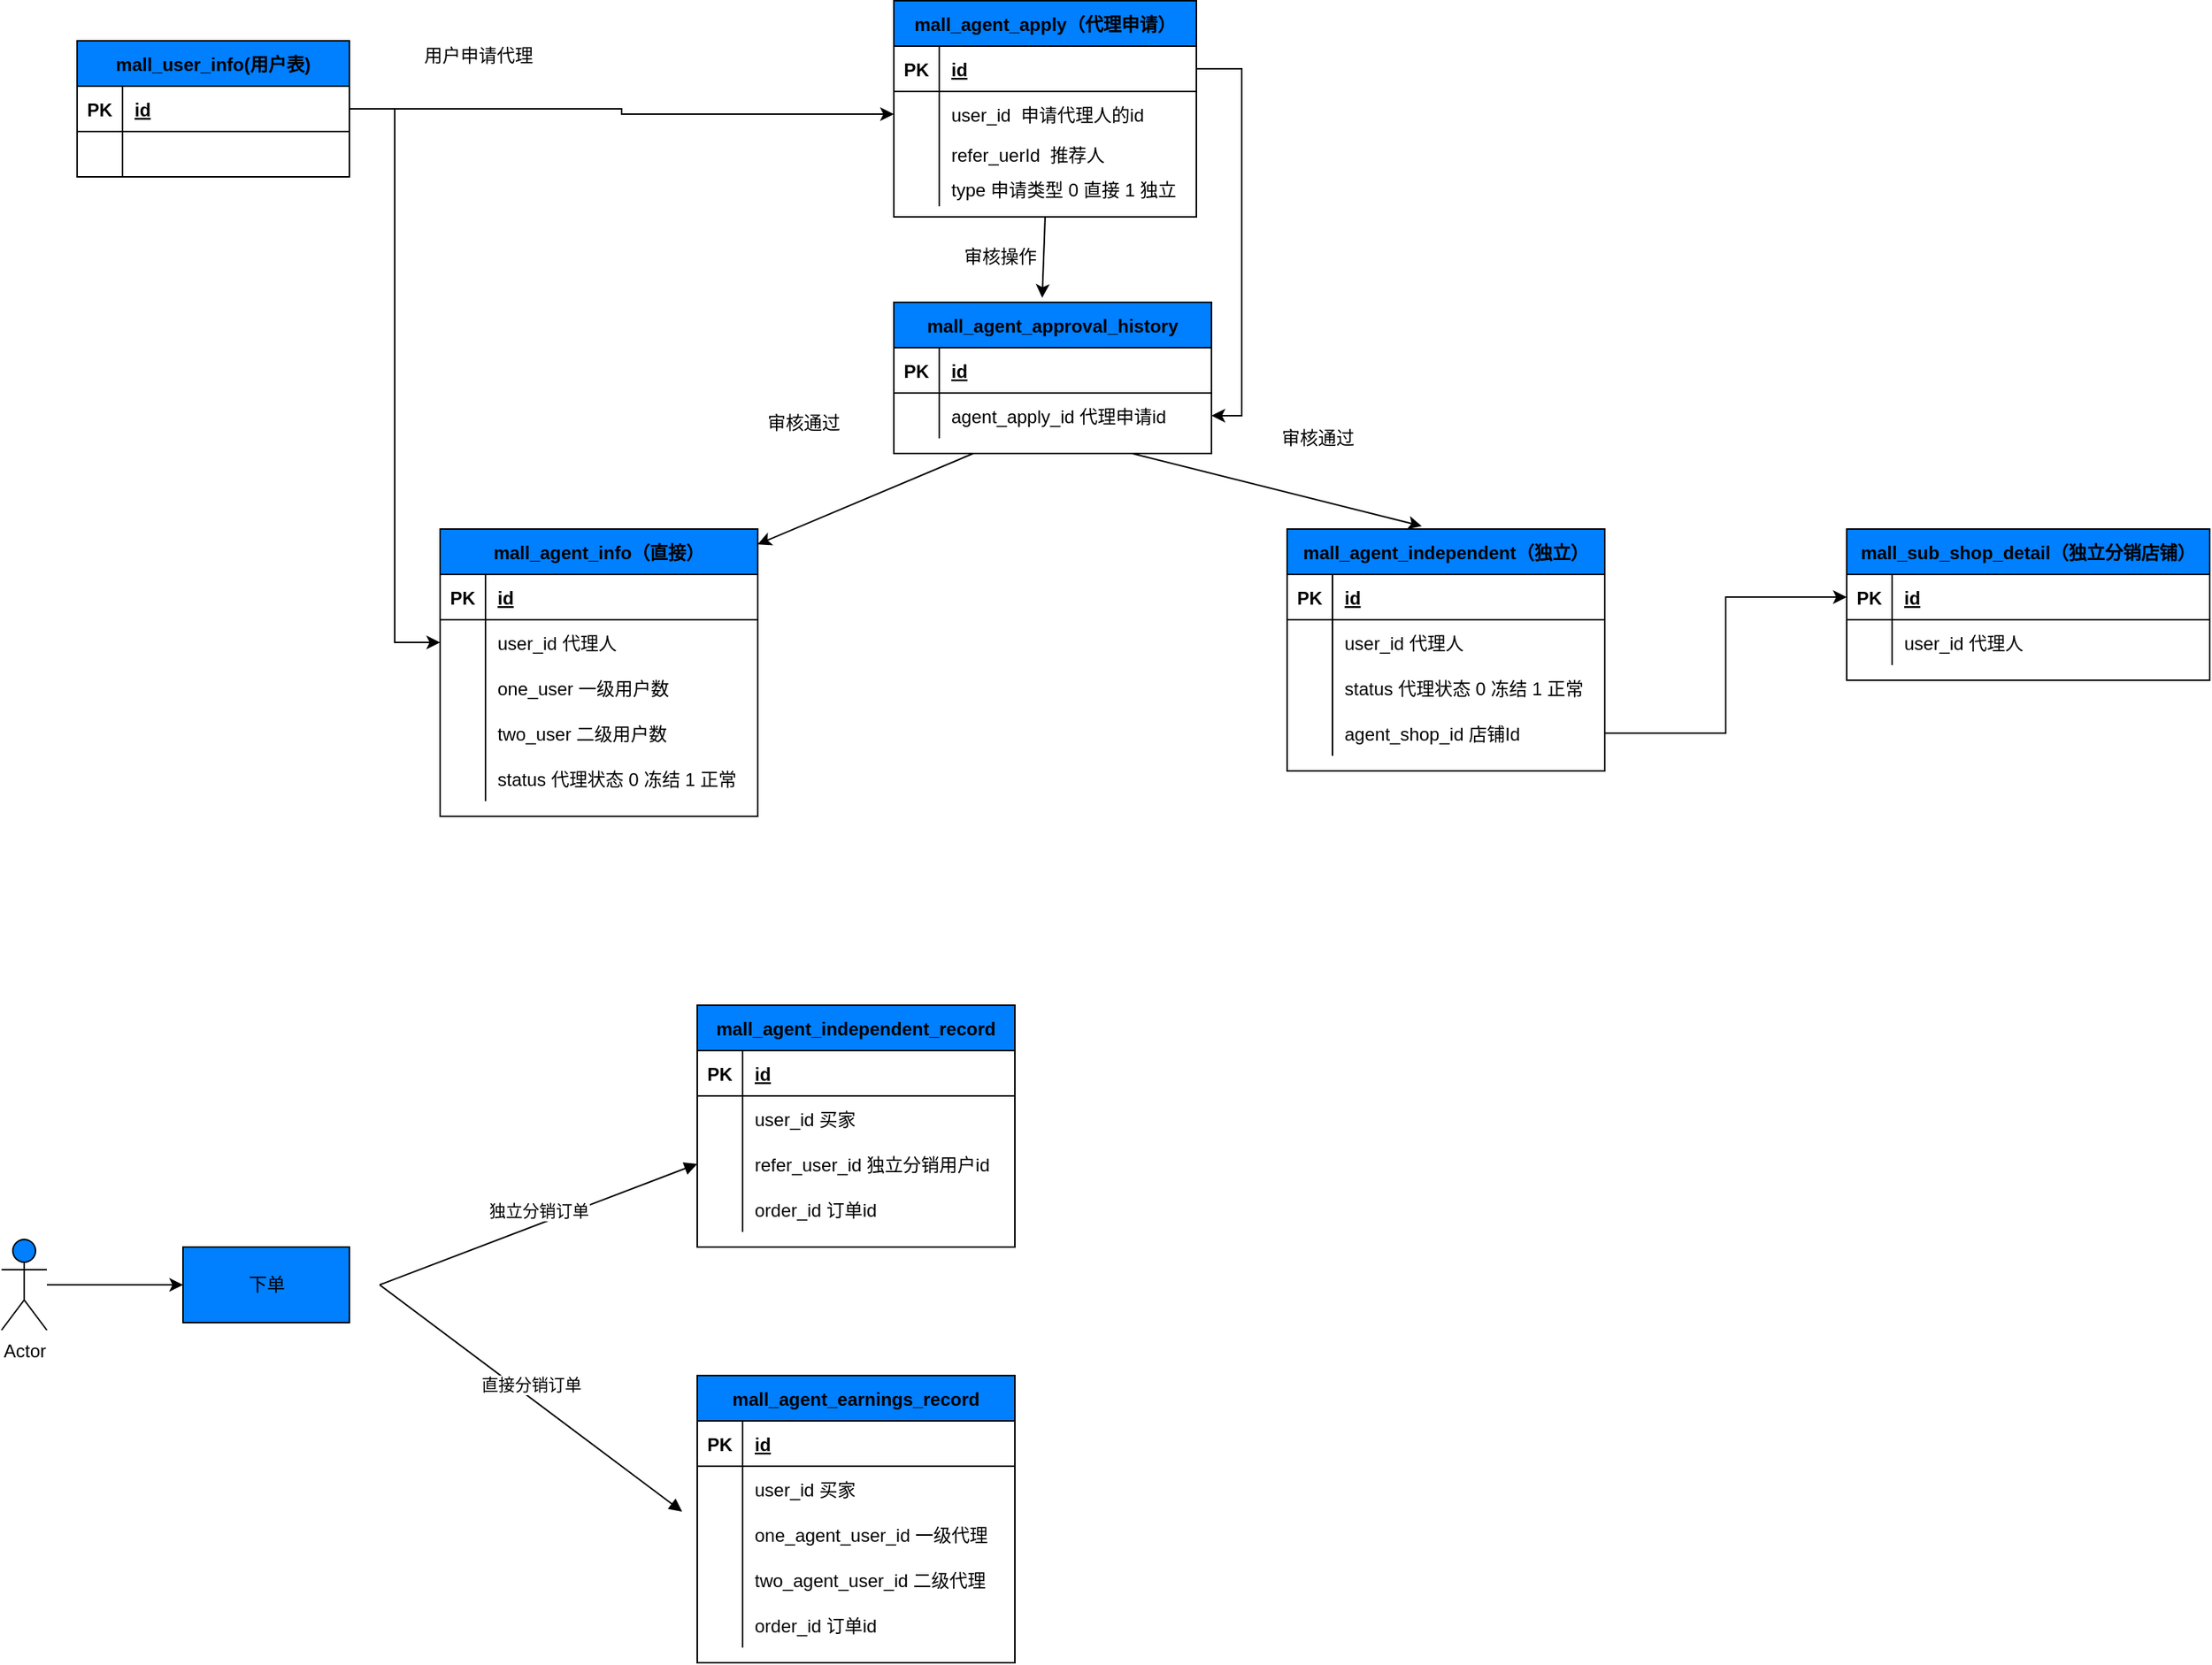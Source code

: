 <mxfile version="14.2.5" type="github">
  <diagram id="4r9hvT9p2KtW1Z8WkQpQ" name="Page-1">
    <mxGraphModel dx="867" dy="737" grid="1" gridSize="10" guides="1" tooltips="1" connect="1" arrows="1" fold="1" page="1" pageScale="1" pageWidth="827" pageHeight="1169" math="0" shadow="0">
      <root>
        <mxCell id="0" />
        <mxCell id="1" parent="0" />
        <mxCell id="OjrGZWiavvONDlh6qy8l-77" style="edgeStyle=orthogonalEdgeStyle;rounded=0;orthogonalLoop=1;jettySize=auto;html=1;" edge="1" parent="1" source="OjrGZWiavvONDlh6qy8l-2" target="OjrGZWiavvONDlh6qy8l-40">
          <mxGeometry relative="1" as="geometry" />
        </mxCell>
        <mxCell id="OjrGZWiavvONDlh6qy8l-2" value="mall_user_info(用户表)" style="shape=table;startSize=30;container=1;collapsible=1;childLayout=tableLayout;fixedRows=1;rowLines=0;fontStyle=1;align=center;resizeLast=1;fillColor=#007FFF;" vertex="1" parent="1">
          <mxGeometry x="100" y="77" width="180" height="90" as="geometry" />
        </mxCell>
        <mxCell id="OjrGZWiavvONDlh6qy8l-3" value="" style="shape=partialRectangle;collapsible=0;dropTarget=0;pointerEvents=0;fillColor=none;top=0;left=0;bottom=1;right=0;points=[[0,0.5],[1,0.5]];portConstraint=eastwest;" vertex="1" parent="OjrGZWiavvONDlh6qy8l-2">
          <mxGeometry y="30" width="180" height="30" as="geometry" />
        </mxCell>
        <mxCell id="OjrGZWiavvONDlh6qy8l-4" value="PK" style="shape=partialRectangle;connectable=0;fillColor=none;top=0;left=0;bottom=0;right=0;fontStyle=1;overflow=hidden;" vertex="1" parent="OjrGZWiavvONDlh6qy8l-3">
          <mxGeometry width="30" height="30" as="geometry" />
        </mxCell>
        <mxCell id="OjrGZWiavvONDlh6qy8l-5" value="id" style="shape=partialRectangle;connectable=0;fillColor=none;top=0;left=0;bottom=0;right=0;align=left;spacingLeft=6;fontStyle=5;overflow=hidden;" vertex="1" parent="OjrGZWiavvONDlh6qy8l-3">
          <mxGeometry x="30" width="150" height="30" as="geometry" />
        </mxCell>
        <mxCell id="OjrGZWiavvONDlh6qy8l-6" value="" style="shape=partialRectangle;collapsible=0;dropTarget=0;pointerEvents=0;fillColor=none;top=0;left=0;bottom=0;right=0;points=[[0,0.5],[1,0.5]];portConstraint=eastwest;" vertex="1" parent="OjrGZWiavvONDlh6qy8l-2">
          <mxGeometry y="60" width="180" height="30" as="geometry" />
        </mxCell>
        <mxCell id="OjrGZWiavvONDlh6qy8l-7" value="" style="shape=partialRectangle;connectable=0;fillColor=none;top=0;left=0;bottom=0;right=0;editable=1;overflow=hidden;" vertex="1" parent="OjrGZWiavvONDlh6qy8l-6">
          <mxGeometry width="30" height="30" as="geometry" />
        </mxCell>
        <mxCell id="OjrGZWiavvONDlh6qy8l-8" value="" style="shape=partialRectangle;connectable=0;fillColor=none;top=0;left=0;bottom=0;right=0;align=left;spacingLeft=6;overflow=hidden;" vertex="1" parent="OjrGZWiavvONDlh6qy8l-6">
          <mxGeometry x="30" width="150" height="30" as="geometry" />
        </mxCell>
        <mxCell id="OjrGZWiavvONDlh6qy8l-36" value="mall_agent_apply（代理申请）" style="shape=table;startSize=30;container=1;collapsible=1;childLayout=tableLayout;fixedRows=1;rowLines=0;fontStyle=1;align=center;resizeLast=1;fillColor=#007FFF;" vertex="1" parent="1">
          <mxGeometry x="640" y="50.5" width="200" height="143" as="geometry" />
        </mxCell>
        <mxCell id="OjrGZWiavvONDlh6qy8l-37" value="" style="shape=partialRectangle;collapsible=0;dropTarget=0;pointerEvents=0;fillColor=none;top=0;left=0;bottom=1;right=0;points=[[0,0.5],[1,0.5]];portConstraint=eastwest;" vertex="1" parent="OjrGZWiavvONDlh6qy8l-36">
          <mxGeometry y="30" width="200" height="30" as="geometry" />
        </mxCell>
        <mxCell id="OjrGZWiavvONDlh6qy8l-38" value="PK" style="shape=partialRectangle;connectable=0;fillColor=none;top=0;left=0;bottom=0;right=0;fontStyle=1;overflow=hidden;" vertex="1" parent="OjrGZWiavvONDlh6qy8l-37">
          <mxGeometry width="30" height="30" as="geometry" />
        </mxCell>
        <mxCell id="OjrGZWiavvONDlh6qy8l-39" value="id" style="shape=partialRectangle;connectable=0;fillColor=none;top=0;left=0;bottom=0;right=0;align=left;spacingLeft=6;fontStyle=5;overflow=hidden;" vertex="1" parent="OjrGZWiavvONDlh6qy8l-37">
          <mxGeometry x="30" width="170" height="30" as="geometry" />
        </mxCell>
        <mxCell id="OjrGZWiavvONDlh6qy8l-40" value="" style="shape=partialRectangle;collapsible=0;dropTarget=0;pointerEvents=0;fillColor=none;top=0;left=0;bottom=0;right=0;points=[[0,0.5],[1,0.5]];portConstraint=eastwest;" vertex="1" parent="OjrGZWiavvONDlh6qy8l-36">
          <mxGeometry y="60" width="200" height="30" as="geometry" />
        </mxCell>
        <mxCell id="OjrGZWiavvONDlh6qy8l-41" value="" style="shape=partialRectangle;connectable=0;fillColor=none;top=0;left=0;bottom=0;right=0;editable=1;overflow=hidden;" vertex="1" parent="OjrGZWiavvONDlh6qy8l-40">
          <mxGeometry width="30" height="30" as="geometry" />
        </mxCell>
        <mxCell id="OjrGZWiavvONDlh6qy8l-42" value="user_id  申请代理人的id" style="shape=partialRectangle;connectable=0;fillColor=none;top=0;left=0;bottom=0;right=0;align=left;spacingLeft=6;overflow=hidden;" vertex="1" parent="OjrGZWiavvONDlh6qy8l-40">
          <mxGeometry x="30" width="170" height="30" as="geometry" />
        </mxCell>
        <mxCell id="OjrGZWiavvONDlh6qy8l-43" value="" style="shape=partialRectangle;collapsible=0;dropTarget=0;pointerEvents=0;fillColor=none;top=0;left=0;bottom=0;right=0;points=[[0,0.5],[1,0.5]];portConstraint=eastwest;" vertex="1" parent="OjrGZWiavvONDlh6qy8l-36">
          <mxGeometry y="90" width="200" height="23" as="geometry" />
        </mxCell>
        <mxCell id="OjrGZWiavvONDlh6qy8l-44" value="" style="shape=partialRectangle;connectable=0;fillColor=none;top=0;left=0;bottom=0;right=0;editable=1;overflow=hidden;" vertex="1" parent="OjrGZWiavvONDlh6qy8l-43">
          <mxGeometry width="30" height="23" as="geometry" />
        </mxCell>
        <mxCell id="OjrGZWiavvONDlh6qy8l-45" value="refer_uerId  推荐人" style="shape=partialRectangle;connectable=0;fillColor=none;top=0;left=0;bottom=0;right=0;align=left;spacingLeft=6;overflow=hidden;" vertex="1" parent="OjrGZWiavvONDlh6qy8l-43">
          <mxGeometry x="30" width="170" height="23" as="geometry" />
        </mxCell>
        <mxCell id="OjrGZWiavvONDlh6qy8l-68" value="" style="shape=partialRectangle;collapsible=0;dropTarget=0;pointerEvents=0;fillColor=none;top=0;left=0;bottom=0;right=0;points=[[0,0.5],[1,0.5]];portConstraint=eastwest;" vertex="1" parent="OjrGZWiavvONDlh6qy8l-36">
          <mxGeometry y="113" width="200" height="23" as="geometry" />
        </mxCell>
        <mxCell id="OjrGZWiavvONDlh6qy8l-69" value="" style="shape=partialRectangle;connectable=0;fillColor=none;top=0;left=0;bottom=0;right=0;editable=1;overflow=hidden;" vertex="1" parent="OjrGZWiavvONDlh6qy8l-68">
          <mxGeometry width="30" height="23" as="geometry" />
        </mxCell>
        <mxCell id="OjrGZWiavvONDlh6qy8l-70" value="type 申请类型 0 直接 1 独立" style="shape=partialRectangle;connectable=0;fillColor=none;top=0;left=0;bottom=0;right=0;align=left;spacingLeft=6;overflow=hidden;" vertex="1" parent="OjrGZWiavvONDlh6qy8l-68">
          <mxGeometry x="30" width="170" height="23" as="geometry" />
        </mxCell>
        <mxCell id="OjrGZWiavvONDlh6qy8l-53" value="用户申请代理&lt;br&gt;" style="text;html=1;align=center;verticalAlign=middle;resizable=0;points=[];autosize=1;" vertex="1" parent="1">
          <mxGeometry x="320" y="77" width="90" height="20" as="geometry" />
        </mxCell>
        <mxCell id="OjrGZWiavvONDlh6qy8l-55" value="mall_agent_info（直接）" style="shape=table;startSize=30;container=1;collapsible=1;childLayout=tableLayout;fixedRows=1;rowLines=0;fontStyle=1;align=center;resizeLast=1;fillColor=#007FFF;" vertex="1" parent="1">
          <mxGeometry x="340" y="400" width="210" height="190" as="geometry" />
        </mxCell>
        <mxCell id="OjrGZWiavvONDlh6qy8l-56" value="" style="shape=partialRectangle;collapsible=0;dropTarget=0;pointerEvents=0;fillColor=none;top=0;left=0;bottom=1;right=0;points=[[0,0.5],[1,0.5]];portConstraint=eastwest;" vertex="1" parent="OjrGZWiavvONDlh6qy8l-55">
          <mxGeometry y="30" width="210" height="30" as="geometry" />
        </mxCell>
        <mxCell id="OjrGZWiavvONDlh6qy8l-57" value="PK" style="shape=partialRectangle;connectable=0;fillColor=none;top=0;left=0;bottom=0;right=0;fontStyle=1;overflow=hidden;" vertex="1" parent="OjrGZWiavvONDlh6qy8l-56">
          <mxGeometry width="30" height="30" as="geometry" />
        </mxCell>
        <mxCell id="OjrGZWiavvONDlh6qy8l-58" value="id" style="shape=partialRectangle;connectable=0;fillColor=none;top=0;left=0;bottom=0;right=0;align=left;spacingLeft=6;fontStyle=5;overflow=hidden;" vertex="1" parent="OjrGZWiavvONDlh6qy8l-56">
          <mxGeometry x="30" width="180" height="30" as="geometry" />
        </mxCell>
        <mxCell id="OjrGZWiavvONDlh6qy8l-59" value="" style="shape=partialRectangle;collapsible=0;dropTarget=0;pointerEvents=0;fillColor=none;top=0;left=0;bottom=0;right=0;points=[[0,0.5],[1,0.5]];portConstraint=eastwest;" vertex="1" parent="OjrGZWiavvONDlh6qy8l-55">
          <mxGeometry y="60" width="210" height="30" as="geometry" />
        </mxCell>
        <mxCell id="OjrGZWiavvONDlh6qy8l-60" value="" style="shape=partialRectangle;connectable=0;fillColor=none;top=0;left=0;bottom=0;right=0;editable=1;overflow=hidden;" vertex="1" parent="OjrGZWiavvONDlh6qy8l-59">
          <mxGeometry width="30" height="30" as="geometry" />
        </mxCell>
        <mxCell id="OjrGZWiavvONDlh6qy8l-61" value="user_id 代理人" style="shape=partialRectangle;connectable=0;fillColor=none;top=0;left=0;bottom=0;right=0;align=left;spacingLeft=6;overflow=hidden;" vertex="1" parent="OjrGZWiavvONDlh6qy8l-59">
          <mxGeometry x="30" width="180" height="30" as="geometry" />
        </mxCell>
        <mxCell id="OjrGZWiavvONDlh6qy8l-62" value="" style="shape=partialRectangle;collapsible=0;dropTarget=0;pointerEvents=0;fillColor=none;top=0;left=0;bottom=0;right=0;points=[[0,0.5],[1,0.5]];portConstraint=eastwest;" vertex="1" parent="OjrGZWiavvONDlh6qy8l-55">
          <mxGeometry y="90" width="210" height="30" as="geometry" />
        </mxCell>
        <mxCell id="OjrGZWiavvONDlh6qy8l-63" value="" style="shape=partialRectangle;connectable=0;fillColor=none;top=0;left=0;bottom=0;right=0;editable=1;overflow=hidden;" vertex="1" parent="OjrGZWiavvONDlh6qy8l-62">
          <mxGeometry width="30" height="30" as="geometry" />
        </mxCell>
        <mxCell id="OjrGZWiavvONDlh6qy8l-64" value="one_user 一级用户数" style="shape=partialRectangle;connectable=0;fillColor=none;top=0;left=0;bottom=0;right=0;align=left;spacingLeft=6;overflow=hidden;" vertex="1" parent="OjrGZWiavvONDlh6qy8l-62">
          <mxGeometry x="30" width="180" height="30" as="geometry" />
        </mxCell>
        <mxCell id="OjrGZWiavvONDlh6qy8l-65" value="" style="shape=partialRectangle;collapsible=0;dropTarget=0;pointerEvents=0;fillColor=none;top=0;left=0;bottom=0;right=0;points=[[0,0.5],[1,0.5]];portConstraint=eastwest;" vertex="1" parent="OjrGZWiavvONDlh6qy8l-55">
          <mxGeometry y="120" width="210" height="30" as="geometry" />
        </mxCell>
        <mxCell id="OjrGZWiavvONDlh6qy8l-66" value="" style="shape=partialRectangle;connectable=0;fillColor=none;top=0;left=0;bottom=0;right=0;editable=1;overflow=hidden;" vertex="1" parent="OjrGZWiavvONDlh6qy8l-65">
          <mxGeometry width="30" height="30" as="geometry" />
        </mxCell>
        <mxCell id="OjrGZWiavvONDlh6qy8l-67" value="two_user 二级用户数" style="shape=partialRectangle;connectable=0;fillColor=none;top=0;left=0;bottom=0;right=0;align=left;spacingLeft=6;overflow=hidden;" vertex="1" parent="OjrGZWiavvONDlh6qy8l-65">
          <mxGeometry x="30" width="180" height="30" as="geometry" />
        </mxCell>
        <mxCell id="OjrGZWiavvONDlh6qy8l-71" value="" style="shape=partialRectangle;collapsible=0;dropTarget=0;pointerEvents=0;fillColor=none;top=0;left=0;bottom=0;right=0;points=[[0,0.5],[1,0.5]];portConstraint=eastwest;" vertex="1" parent="OjrGZWiavvONDlh6qy8l-55">
          <mxGeometry y="150" width="210" height="30" as="geometry" />
        </mxCell>
        <mxCell id="OjrGZWiavvONDlh6qy8l-72" value="" style="shape=partialRectangle;connectable=0;fillColor=none;top=0;left=0;bottom=0;right=0;editable=1;overflow=hidden;" vertex="1" parent="OjrGZWiavvONDlh6qy8l-71">
          <mxGeometry width="30" height="30" as="geometry" />
        </mxCell>
        <mxCell id="OjrGZWiavvONDlh6qy8l-73" value="status 代理状态 0 冻结 1 正常" style="shape=partialRectangle;connectable=0;fillColor=none;top=0;left=0;bottom=0;right=0;align=left;spacingLeft=6;overflow=hidden;" vertex="1" parent="OjrGZWiavvONDlh6qy8l-71">
          <mxGeometry x="30" width="180" height="30" as="geometry" />
        </mxCell>
        <mxCell id="OjrGZWiavvONDlh6qy8l-78" style="edgeStyle=orthogonalEdgeStyle;rounded=0;orthogonalLoop=1;jettySize=auto;html=1;entryX=0;entryY=0.5;entryDx=0;entryDy=0;" edge="1" parent="1" source="OjrGZWiavvONDlh6qy8l-3" target="OjrGZWiavvONDlh6qy8l-59">
          <mxGeometry relative="1" as="geometry" />
        </mxCell>
        <mxCell id="OjrGZWiavvONDlh6qy8l-79" value="mall_agent_independent（独立）" style="shape=table;startSize=30;container=1;collapsible=1;childLayout=tableLayout;fixedRows=1;rowLines=0;fontStyle=1;align=center;resizeLast=1;fillColor=#007FFF;" vertex="1" parent="1">
          <mxGeometry x="900" y="400" width="210" height="160" as="geometry" />
        </mxCell>
        <mxCell id="OjrGZWiavvONDlh6qy8l-80" value="" style="shape=partialRectangle;collapsible=0;dropTarget=0;pointerEvents=0;fillColor=none;top=0;left=0;bottom=1;right=0;points=[[0,0.5],[1,0.5]];portConstraint=eastwest;" vertex="1" parent="OjrGZWiavvONDlh6qy8l-79">
          <mxGeometry y="30" width="210" height="30" as="geometry" />
        </mxCell>
        <mxCell id="OjrGZWiavvONDlh6qy8l-81" value="PK" style="shape=partialRectangle;connectable=0;fillColor=none;top=0;left=0;bottom=0;right=0;fontStyle=1;overflow=hidden;" vertex="1" parent="OjrGZWiavvONDlh6qy8l-80">
          <mxGeometry width="30" height="30" as="geometry" />
        </mxCell>
        <mxCell id="OjrGZWiavvONDlh6qy8l-82" value="id" style="shape=partialRectangle;connectable=0;fillColor=none;top=0;left=0;bottom=0;right=0;align=left;spacingLeft=6;fontStyle=5;overflow=hidden;" vertex="1" parent="OjrGZWiavvONDlh6qy8l-80">
          <mxGeometry x="30" width="180" height="30" as="geometry" />
        </mxCell>
        <mxCell id="OjrGZWiavvONDlh6qy8l-83" value="" style="shape=partialRectangle;collapsible=0;dropTarget=0;pointerEvents=0;fillColor=none;top=0;left=0;bottom=0;right=0;points=[[0,0.5],[1,0.5]];portConstraint=eastwest;" vertex="1" parent="OjrGZWiavvONDlh6qy8l-79">
          <mxGeometry y="60" width="210" height="30" as="geometry" />
        </mxCell>
        <mxCell id="OjrGZWiavvONDlh6qy8l-84" value="" style="shape=partialRectangle;connectable=0;fillColor=none;top=0;left=0;bottom=0;right=0;editable=1;overflow=hidden;" vertex="1" parent="OjrGZWiavvONDlh6qy8l-83">
          <mxGeometry width="30" height="30" as="geometry" />
        </mxCell>
        <mxCell id="OjrGZWiavvONDlh6qy8l-85" value="user_id 代理人" style="shape=partialRectangle;connectable=0;fillColor=none;top=0;left=0;bottom=0;right=0;align=left;spacingLeft=6;overflow=hidden;" vertex="1" parent="OjrGZWiavvONDlh6qy8l-83">
          <mxGeometry x="30" width="180" height="30" as="geometry" />
        </mxCell>
        <mxCell id="OjrGZWiavvONDlh6qy8l-92" value="" style="shape=partialRectangle;collapsible=0;dropTarget=0;pointerEvents=0;fillColor=none;top=0;left=0;bottom=0;right=0;points=[[0,0.5],[1,0.5]];portConstraint=eastwest;" vertex="1" parent="OjrGZWiavvONDlh6qy8l-79">
          <mxGeometry y="90" width="210" height="30" as="geometry" />
        </mxCell>
        <mxCell id="OjrGZWiavvONDlh6qy8l-93" value="" style="shape=partialRectangle;connectable=0;fillColor=none;top=0;left=0;bottom=0;right=0;editable=1;overflow=hidden;" vertex="1" parent="OjrGZWiavvONDlh6qy8l-92">
          <mxGeometry width="30" height="30" as="geometry" />
        </mxCell>
        <mxCell id="OjrGZWiavvONDlh6qy8l-94" value="status 代理状态 0 冻结 1 正常" style="shape=partialRectangle;connectable=0;fillColor=none;top=0;left=0;bottom=0;right=0;align=left;spacingLeft=6;overflow=hidden;" vertex="1" parent="OjrGZWiavvONDlh6qy8l-92">
          <mxGeometry x="30" width="180" height="30" as="geometry" />
        </mxCell>
        <mxCell id="OjrGZWiavvONDlh6qy8l-95" value="" style="shape=partialRectangle;collapsible=0;dropTarget=0;pointerEvents=0;fillColor=none;top=0;left=0;bottom=0;right=0;points=[[0,0.5],[1,0.5]];portConstraint=eastwest;" vertex="1" parent="OjrGZWiavvONDlh6qy8l-79">
          <mxGeometry y="120" width="210" height="30" as="geometry" />
        </mxCell>
        <mxCell id="OjrGZWiavvONDlh6qy8l-96" value="" style="shape=partialRectangle;connectable=0;fillColor=none;top=0;left=0;bottom=0;right=0;editable=1;overflow=hidden;" vertex="1" parent="OjrGZWiavvONDlh6qy8l-95">
          <mxGeometry width="30" height="30" as="geometry" />
        </mxCell>
        <mxCell id="OjrGZWiavvONDlh6qy8l-97" value="agent_shop_id 店铺Id" style="shape=partialRectangle;connectable=0;fillColor=none;top=0;left=0;bottom=0;right=0;align=left;spacingLeft=6;overflow=hidden;" vertex="1" parent="OjrGZWiavvONDlh6qy8l-95">
          <mxGeometry x="30" width="180" height="30" as="geometry" />
        </mxCell>
        <mxCell id="OjrGZWiavvONDlh6qy8l-98" value="" style="endArrow=classic;html=1;exitX=0.25;exitY=1;exitDx=0;exitDy=0;entryX=1;entryY=0.053;entryDx=0;entryDy=0;entryPerimeter=0;" edge="1" parent="1" source="OjrGZWiavvONDlh6qy8l-134" target="OjrGZWiavvONDlh6qy8l-55">
          <mxGeometry width="50" height="50" relative="1" as="geometry">
            <mxPoint x="710" y="200" as="sourcePoint" />
            <mxPoint x="560" y="340" as="targetPoint" />
          </mxGeometry>
        </mxCell>
        <mxCell id="OjrGZWiavvONDlh6qy8l-99" value="审核通过" style="text;html=1;align=center;verticalAlign=middle;resizable=0;points=[];autosize=1;" vertex="1" parent="1">
          <mxGeometry x="550" y="320" width="60" height="20" as="geometry" />
        </mxCell>
        <mxCell id="OjrGZWiavvONDlh6qy8l-100" value="" style="endArrow=classic;html=1;entryX=0.424;entryY=-0.012;entryDx=0;entryDy=0;entryPerimeter=0;exitX=0.75;exitY=1;exitDx=0;exitDy=0;" edge="1" parent="1" source="OjrGZWiavvONDlh6qy8l-134" target="OjrGZWiavvONDlh6qy8l-79">
          <mxGeometry width="50" height="50" relative="1" as="geometry">
            <mxPoint x="760" y="190" as="sourcePoint" />
            <mxPoint x="610" y="330" as="targetPoint" />
          </mxGeometry>
        </mxCell>
        <mxCell id="OjrGZWiavvONDlh6qy8l-101" value="审核通过" style="text;html=1;align=center;verticalAlign=middle;resizable=0;points=[];autosize=1;" vertex="1" parent="1">
          <mxGeometry x="890" y="330" width="60" height="20" as="geometry" />
        </mxCell>
        <mxCell id="OjrGZWiavvONDlh6qy8l-102" value="mall_agent_earnings_record" style="shape=table;startSize=30;container=1;collapsible=1;childLayout=tableLayout;fixedRows=1;rowLines=0;fontStyle=1;align=center;resizeLast=1;fillColor=#007FFF;" vertex="1" parent="1">
          <mxGeometry x="510" y="960" width="210" height="190" as="geometry" />
        </mxCell>
        <mxCell id="OjrGZWiavvONDlh6qy8l-103" value="" style="shape=partialRectangle;collapsible=0;dropTarget=0;pointerEvents=0;fillColor=none;top=0;left=0;bottom=1;right=0;points=[[0,0.5],[1,0.5]];portConstraint=eastwest;" vertex="1" parent="OjrGZWiavvONDlh6qy8l-102">
          <mxGeometry y="30" width="210" height="30" as="geometry" />
        </mxCell>
        <mxCell id="OjrGZWiavvONDlh6qy8l-104" value="PK" style="shape=partialRectangle;connectable=0;fillColor=none;top=0;left=0;bottom=0;right=0;fontStyle=1;overflow=hidden;" vertex="1" parent="OjrGZWiavvONDlh6qy8l-103">
          <mxGeometry width="30" height="30" as="geometry" />
        </mxCell>
        <mxCell id="OjrGZWiavvONDlh6qy8l-105" value="id" style="shape=partialRectangle;connectable=0;fillColor=none;top=0;left=0;bottom=0;right=0;align=left;spacingLeft=6;fontStyle=5;overflow=hidden;" vertex="1" parent="OjrGZWiavvONDlh6qy8l-103">
          <mxGeometry x="30" width="180" height="30" as="geometry" />
        </mxCell>
        <mxCell id="OjrGZWiavvONDlh6qy8l-106" value="" style="shape=partialRectangle;collapsible=0;dropTarget=0;pointerEvents=0;fillColor=none;top=0;left=0;bottom=0;right=0;points=[[0,0.5],[1,0.5]];portConstraint=eastwest;" vertex="1" parent="OjrGZWiavvONDlh6qy8l-102">
          <mxGeometry y="60" width="210" height="30" as="geometry" />
        </mxCell>
        <mxCell id="OjrGZWiavvONDlh6qy8l-107" value="" style="shape=partialRectangle;connectable=0;fillColor=none;top=0;left=0;bottom=0;right=0;editable=1;overflow=hidden;" vertex="1" parent="OjrGZWiavvONDlh6qy8l-106">
          <mxGeometry width="30" height="30" as="geometry" />
        </mxCell>
        <mxCell id="OjrGZWiavvONDlh6qy8l-108" value="user_id 买家" style="shape=partialRectangle;connectable=0;fillColor=none;top=0;left=0;bottom=0;right=0;align=left;spacingLeft=6;overflow=hidden;" vertex="1" parent="OjrGZWiavvONDlh6qy8l-106">
          <mxGeometry x="30" width="180" height="30" as="geometry" />
        </mxCell>
        <mxCell id="OjrGZWiavvONDlh6qy8l-109" value="" style="shape=partialRectangle;collapsible=0;dropTarget=0;pointerEvents=0;fillColor=none;top=0;left=0;bottom=0;right=0;points=[[0,0.5],[1,0.5]];portConstraint=eastwest;" vertex="1" parent="OjrGZWiavvONDlh6qy8l-102">
          <mxGeometry y="90" width="210" height="30" as="geometry" />
        </mxCell>
        <mxCell id="OjrGZWiavvONDlh6qy8l-110" value="" style="shape=partialRectangle;connectable=0;fillColor=none;top=0;left=0;bottom=0;right=0;editable=1;overflow=hidden;" vertex="1" parent="OjrGZWiavvONDlh6qy8l-109">
          <mxGeometry width="30" height="30" as="geometry" />
        </mxCell>
        <mxCell id="OjrGZWiavvONDlh6qy8l-111" value="one_agent_user_id 一级代理" style="shape=partialRectangle;connectable=0;fillColor=none;top=0;left=0;bottom=0;right=0;align=left;spacingLeft=6;overflow=hidden;" vertex="1" parent="OjrGZWiavvONDlh6qy8l-109">
          <mxGeometry x="30" width="180" height="30" as="geometry" />
        </mxCell>
        <mxCell id="OjrGZWiavvONDlh6qy8l-112" value="" style="shape=partialRectangle;collapsible=0;dropTarget=0;pointerEvents=0;fillColor=none;top=0;left=0;bottom=0;right=0;points=[[0,0.5],[1,0.5]];portConstraint=eastwest;" vertex="1" parent="OjrGZWiavvONDlh6qy8l-102">
          <mxGeometry y="120" width="210" height="30" as="geometry" />
        </mxCell>
        <mxCell id="OjrGZWiavvONDlh6qy8l-113" value="" style="shape=partialRectangle;connectable=0;fillColor=none;top=0;left=0;bottom=0;right=0;editable=1;overflow=hidden;" vertex="1" parent="OjrGZWiavvONDlh6qy8l-112">
          <mxGeometry width="30" height="30" as="geometry" />
        </mxCell>
        <mxCell id="OjrGZWiavvONDlh6qy8l-114" value="two_agent_user_id 二级代理" style="shape=partialRectangle;connectable=0;fillColor=none;top=0;left=0;bottom=0;right=0;align=left;spacingLeft=6;overflow=hidden;" vertex="1" parent="OjrGZWiavvONDlh6qy8l-112">
          <mxGeometry x="30" width="180" height="30" as="geometry" />
        </mxCell>
        <mxCell id="OjrGZWiavvONDlh6qy8l-115" value="" style="shape=partialRectangle;collapsible=0;dropTarget=0;pointerEvents=0;fillColor=none;top=0;left=0;bottom=0;right=0;points=[[0,0.5],[1,0.5]];portConstraint=eastwest;" vertex="1" parent="OjrGZWiavvONDlh6qy8l-102">
          <mxGeometry y="150" width="210" height="30" as="geometry" />
        </mxCell>
        <mxCell id="OjrGZWiavvONDlh6qy8l-116" value="" style="shape=partialRectangle;connectable=0;fillColor=none;top=0;left=0;bottom=0;right=0;editable=1;overflow=hidden;" vertex="1" parent="OjrGZWiavvONDlh6qy8l-115">
          <mxGeometry width="30" height="30" as="geometry" />
        </mxCell>
        <mxCell id="OjrGZWiavvONDlh6qy8l-117" value="order_id 订单id" style="shape=partialRectangle;connectable=0;fillColor=none;top=0;left=0;bottom=0;right=0;align=left;spacingLeft=6;overflow=hidden;" vertex="1" parent="OjrGZWiavvONDlh6qy8l-115">
          <mxGeometry x="30" width="180" height="30" as="geometry" />
        </mxCell>
        <mxCell id="OjrGZWiavvONDlh6qy8l-118" value="mall_agent_independent_record" style="shape=table;startSize=30;container=1;collapsible=1;childLayout=tableLayout;fixedRows=1;rowLines=0;fontStyle=1;align=center;resizeLast=1;fillColor=#007FFF;" vertex="1" parent="1">
          <mxGeometry x="510" y="715" width="210" height="160" as="geometry" />
        </mxCell>
        <mxCell id="OjrGZWiavvONDlh6qy8l-119" value="" style="shape=partialRectangle;collapsible=0;dropTarget=0;pointerEvents=0;fillColor=none;top=0;left=0;bottom=1;right=0;points=[[0,0.5],[1,0.5]];portConstraint=eastwest;" vertex="1" parent="OjrGZWiavvONDlh6qy8l-118">
          <mxGeometry y="30" width="210" height="30" as="geometry" />
        </mxCell>
        <mxCell id="OjrGZWiavvONDlh6qy8l-120" value="PK" style="shape=partialRectangle;connectable=0;fillColor=none;top=0;left=0;bottom=0;right=0;fontStyle=1;overflow=hidden;" vertex="1" parent="OjrGZWiavvONDlh6qy8l-119">
          <mxGeometry width="30" height="30" as="geometry" />
        </mxCell>
        <mxCell id="OjrGZWiavvONDlh6qy8l-121" value="id" style="shape=partialRectangle;connectable=0;fillColor=none;top=0;left=0;bottom=0;right=0;align=left;spacingLeft=6;fontStyle=5;overflow=hidden;" vertex="1" parent="OjrGZWiavvONDlh6qy8l-119">
          <mxGeometry x="30" width="180" height="30" as="geometry" />
        </mxCell>
        <mxCell id="OjrGZWiavvONDlh6qy8l-122" value="" style="shape=partialRectangle;collapsible=0;dropTarget=0;pointerEvents=0;fillColor=none;top=0;left=0;bottom=0;right=0;points=[[0,0.5],[1,0.5]];portConstraint=eastwest;" vertex="1" parent="OjrGZWiavvONDlh6qy8l-118">
          <mxGeometry y="60" width="210" height="30" as="geometry" />
        </mxCell>
        <mxCell id="OjrGZWiavvONDlh6qy8l-123" value="" style="shape=partialRectangle;connectable=0;fillColor=none;top=0;left=0;bottom=0;right=0;editable=1;overflow=hidden;" vertex="1" parent="OjrGZWiavvONDlh6qy8l-122">
          <mxGeometry width="30" height="30" as="geometry" />
        </mxCell>
        <mxCell id="OjrGZWiavvONDlh6qy8l-124" value="user_id 买家" style="shape=partialRectangle;connectable=0;fillColor=none;top=0;left=0;bottom=0;right=0;align=left;spacingLeft=6;overflow=hidden;" vertex="1" parent="OjrGZWiavvONDlh6qy8l-122">
          <mxGeometry x="30" width="180" height="30" as="geometry" />
        </mxCell>
        <mxCell id="OjrGZWiavvONDlh6qy8l-128" value="" style="shape=partialRectangle;collapsible=0;dropTarget=0;pointerEvents=0;fillColor=none;top=0;left=0;bottom=0;right=0;points=[[0,0.5],[1,0.5]];portConstraint=eastwest;" vertex="1" parent="OjrGZWiavvONDlh6qy8l-118">
          <mxGeometry y="90" width="210" height="30" as="geometry" />
        </mxCell>
        <mxCell id="OjrGZWiavvONDlh6qy8l-129" value="" style="shape=partialRectangle;connectable=0;fillColor=none;top=0;left=0;bottom=0;right=0;editable=1;overflow=hidden;" vertex="1" parent="OjrGZWiavvONDlh6qy8l-128">
          <mxGeometry width="30" height="30" as="geometry" />
        </mxCell>
        <mxCell id="OjrGZWiavvONDlh6qy8l-130" value="refer_user_id 独立分销用户id" style="shape=partialRectangle;connectable=0;fillColor=none;top=0;left=0;bottom=0;right=0;align=left;spacingLeft=6;overflow=hidden;" vertex="1" parent="OjrGZWiavvONDlh6qy8l-128">
          <mxGeometry x="30" width="180" height="30" as="geometry" />
        </mxCell>
        <mxCell id="OjrGZWiavvONDlh6qy8l-131" value="" style="shape=partialRectangle;collapsible=0;dropTarget=0;pointerEvents=0;fillColor=none;top=0;left=0;bottom=0;right=0;points=[[0,0.5],[1,0.5]];portConstraint=eastwest;" vertex="1" parent="OjrGZWiavvONDlh6qy8l-118">
          <mxGeometry y="120" width="210" height="30" as="geometry" />
        </mxCell>
        <mxCell id="OjrGZWiavvONDlh6qy8l-132" value="" style="shape=partialRectangle;connectable=0;fillColor=none;top=0;left=0;bottom=0;right=0;editable=1;overflow=hidden;" vertex="1" parent="OjrGZWiavvONDlh6qy8l-131">
          <mxGeometry width="30" height="30" as="geometry" />
        </mxCell>
        <mxCell id="OjrGZWiavvONDlh6qy8l-133" value="order_id 订单id" style="shape=partialRectangle;connectable=0;fillColor=none;top=0;left=0;bottom=0;right=0;align=left;spacingLeft=6;overflow=hidden;" vertex="1" parent="OjrGZWiavvONDlh6qy8l-131">
          <mxGeometry x="30" width="180" height="30" as="geometry" />
        </mxCell>
        <mxCell id="OjrGZWiavvONDlh6qy8l-134" value="mall_agent_approval_history" style="shape=table;startSize=30;container=1;collapsible=1;childLayout=tableLayout;fixedRows=1;rowLines=0;fontStyle=1;align=center;resizeLast=1;fillColor=#007FFF;" vertex="1" parent="1">
          <mxGeometry x="640" y="250" width="210" height="100" as="geometry" />
        </mxCell>
        <mxCell id="OjrGZWiavvONDlh6qy8l-135" value="" style="shape=partialRectangle;collapsible=0;dropTarget=0;pointerEvents=0;fillColor=none;top=0;left=0;bottom=1;right=0;points=[[0,0.5],[1,0.5]];portConstraint=eastwest;" vertex="1" parent="OjrGZWiavvONDlh6qy8l-134">
          <mxGeometry y="30" width="210" height="30" as="geometry" />
        </mxCell>
        <mxCell id="OjrGZWiavvONDlh6qy8l-136" value="PK" style="shape=partialRectangle;connectable=0;fillColor=none;top=0;left=0;bottom=0;right=0;fontStyle=1;overflow=hidden;" vertex="1" parent="OjrGZWiavvONDlh6qy8l-135">
          <mxGeometry width="30" height="30" as="geometry" />
        </mxCell>
        <mxCell id="OjrGZWiavvONDlh6qy8l-137" value="id" style="shape=partialRectangle;connectable=0;fillColor=none;top=0;left=0;bottom=0;right=0;align=left;spacingLeft=6;fontStyle=5;overflow=hidden;" vertex="1" parent="OjrGZWiavvONDlh6qy8l-135">
          <mxGeometry x="30" width="180" height="30" as="geometry" />
        </mxCell>
        <mxCell id="OjrGZWiavvONDlh6qy8l-138" value="" style="shape=partialRectangle;collapsible=0;dropTarget=0;pointerEvents=0;fillColor=none;top=0;left=0;bottom=0;right=0;points=[[0,0.5],[1,0.5]];portConstraint=eastwest;" vertex="1" parent="OjrGZWiavvONDlh6qy8l-134">
          <mxGeometry y="60" width="210" height="30" as="geometry" />
        </mxCell>
        <mxCell id="OjrGZWiavvONDlh6qy8l-139" value="" style="shape=partialRectangle;connectable=0;fillColor=none;top=0;left=0;bottom=0;right=0;editable=1;overflow=hidden;" vertex="1" parent="OjrGZWiavvONDlh6qy8l-138">
          <mxGeometry width="30" height="30" as="geometry" />
        </mxCell>
        <mxCell id="OjrGZWiavvONDlh6qy8l-140" value="agent_apply_id 代理申请id" style="shape=partialRectangle;connectable=0;fillColor=none;top=0;left=0;bottom=0;right=0;align=left;spacingLeft=6;overflow=hidden;" vertex="1" parent="OjrGZWiavvONDlh6qy8l-138">
          <mxGeometry x="30" width="180" height="30" as="geometry" />
        </mxCell>
        <mxCell id="OjrGZWiavvONDlh6qy8l-150" value="" style="endArrow=classic;html=1;exitX=0.5;exitY=1;exitDx=0;exitDy=0;entryX=0.467;entryY=-0.03;entryDx=0;entryDy=0;entryPerimeter=0;" edge="1" parent="1" source="OjrGZWiavvONDlh6qy8l-36" target="OjrGZWiavvONDlh6qy8l-134">
          <mxGeometry width="50" height="50" relative="1" as="geometry">
            <mxPoint x="640" y="290" as="sourcePoint" />
            <mxPoint x="690" y="240" as="targetPoint" />
          </mxGeometry>
        </mxCell>
        <mxCell id="OjrGZWiavvONDlh6qy8l-151" value="审核操作" style="text;html=1;align=center;verticalAlign=middle;resizable=0;points=[];autosize=1;" vertex="1" parent="1">
          <mxGeometry x="680" y="210" width="60" height="20" as="geometry" />
        </mxCell>
        <mxCell id="OjrGZWiavvONDlh6qy8l-155" style="edgeStyle=orthogonalEdgeStyle;rounded=0;orthogonalLoop=1;jettySize=auto;html=1;entryX=1;entryY=0.5;entryDx=0;entryDy=0;" edge="1" parent="1" source="OjrGZWiavvONDlh6qy8l-37" target="OjrGZWiavvONDlh6qy8l-138">
          <mxGeometry relative="1" as="geometry" />
        </mxCell>
        <mxCell id="OjrGZWiavvONDlh6qy8l-156" value="mall_sub_shop_detail（独立分销店铺）" style="shape=table;startSize=30;container=1;collapsible=1;childLayout=tableLayout;fixedRows=1;rowLines=0;fontStyle=1;align=center;resizeLast=1;fillColor=#007FFF;" vertex="1" parent="1">
          <mxGeometry x="1270" y="400" width="240" height="100" as="geometry" />
        </mxCell>
        <mxCell id="OjrGZWiavvONDlh6qy8l-157" value="" style="shape=partialRectangle;collapsible=0;dropTarget=0;pointerEvents=0;fillColor=none;top=0;left=0;bottom=1;right=0;points=[[0,0.5],[1,0.5]];portConstraint=eastwest;" vertex="1" parent="OjrGZWiavvONDlh6qy8l-156">
          <mxGeometry y="30" width="240" height="30" as="geometry" />
        </mxCell>
        <mxCell id="OjrGZWiavvONDlh6qy8l-158" value="PK" style="shape=partialRectangle;connectable=0;fillColor=none;top=0;left=0;bottom=0;right=0;fontStyle=1;overflow=hidden;" vertex="1" parent="OjrGZWiavvONDlh6qy8l-157">
          <mxGeometry width="30" height="30" as="geometry" />
        </mxCell>
        <mxCell id="OjrGZWiavvONDlh6qy8l-159" value="id" style="shape=partialRectangle;connectable=0;fillColor=none;top=0;left=0;bottom=0;right=0;align=left;spacingLeft=6;fontStyle=5;overflow=hidden;" vertex="1" parent="OjrGZWiavvONDlh6qy8l-157">
          <mxGeometry x="30" width="210" height="30" as="geometry" />
        </mxCell>
        <mxCell id="OjrGZWiavvONDlh6qy8l-160" value="" style="shape=partialRectangle;collapsible=0;dropTarget=0;pointerEvents=0;fillColor=none;top=0;left=0;bottom=0;right=0;points=[[0,0.5],[1,0.5]];portConstraint=eastwest;" vertex="1" parent="OjrGZWiavvONDlh6qy8l-156">
          <mxGeometry y="60" width="240" height="30" as="geometry" />
        </mxCell>
        <mxCell id="OjrGZWiavvONDlh6qy8l-161" value="" style="shape=partialRectangle;connectable=0;fillColor=none;top=0;left=0;bottom=0;right=0;editable=1;overflow=hidden;" vertex="1" parent="OjrGZWiavvONDlh6qy8l-160">
          <mxGeometry width="30" height="30" as="geometry" />
        </mxCell>
        <mxCell id="OjrGZWiavvONDlh6qy8l-162" value="user_id 代理人" style="shape=partialRectangle;connectable=0;fillColor=none;top=0;left=0;bottom=0;right=0;align=left;spacingLeft=6;overflow=hidden;" vertex="1" parent="OjrGZWiavvONDlh6qy8l-160">
          <mxGeometry x="30" width="210" height="30" as="geometry" />
        </mxCell>
        <mxCell id="OjrGZWiavvONDlh6qy8l-169" style="edgeStyle=orthogonalEdgeStyle;rounded=0;orthogonalLoop=1;jettySize=auto;html=1;entryX=0;entryY=0.5;entryDx=0;entryDy=0;" edge="1" parent="1" source="OjrGZWiavvONDlh6qy8l-95" target="OjrGZWiavvONDlh6qy8l-157">
          <mxGeometry relative="1" as="geometry" />
        </mxCell>
        <mxCell id="OjrGZWiavvONDlh6qy8l-177" style="edgeStyle=orthogonalEdgeStyle;rounded=0;orthogonalLoop=1;jettySize=auto;html=1;entryX=0;entryY=0.5;entryDx=0;entryDy=0;" edge="1" parent="1" source="OjrGZWiavvONDlh6qy8l-170" target="OjrGZWiavvONDlh6qy8l-175">
          <mxGeometry relative="1" as="geometry" />
        </mxCell>
        <mxCell id="OjrGZWiavvONDlh6qy8l-170" value="Actor" style="shape=umlActor;verticalLabelPosition=bottom;verticalAlign=top;html=1;fillColor=#007FFF;" vertex="1" parent="1">
          <mxGeometry x="50" y="870" width="30" height="60" as="geometry" />
        </mxCell>
        <mxCell id="OjrGZWiavvONDlh6qy8l-175" value="下单" style="html=1;fillColor=#007FFF;" vertex="1" parent="1">
          <mxGeometry x="170" y="875" width="110" height="50" as="geometry" />
        </mxCell>
        <mxCell id="OjrGZWiavvONDlh6qy8l-178" value="独立分销订单" style="html=1;verticalAlign=bottom;endArrow=block;entryX=0;entryY=0.5;entryDx=0;entryDy=0;" edge="1" parent="1" target="OjrGZWiavvONDlh6qy8l-128">
          <mxGeometry width="80" relative="1" as="geometry">
            <mxPoint x="300" y="900" as="sourcePoint" />
            <mxPoint x="380" y="870" as="targetPoint" />
          </mxGeometry>
        </mxCell>
        <mxCell id="OjrGZWiavvONDlh6qy8l-180" value="直接分销订单" style="html=1;verticalAlign=bottom;endArrow=block;" edge="1" parent="1">
          <mxGeometry width="80" relative="1" as="geometry">
            <mxPoint x="300" y="900" as="sourcePoint" />
            <mxPoint x="500" y="1050" as="targetPoint" />
          </mxGeometry>
        </mxCell>
      </root>
    </mxGraphModel>
  </diagram>
</mxfile>
